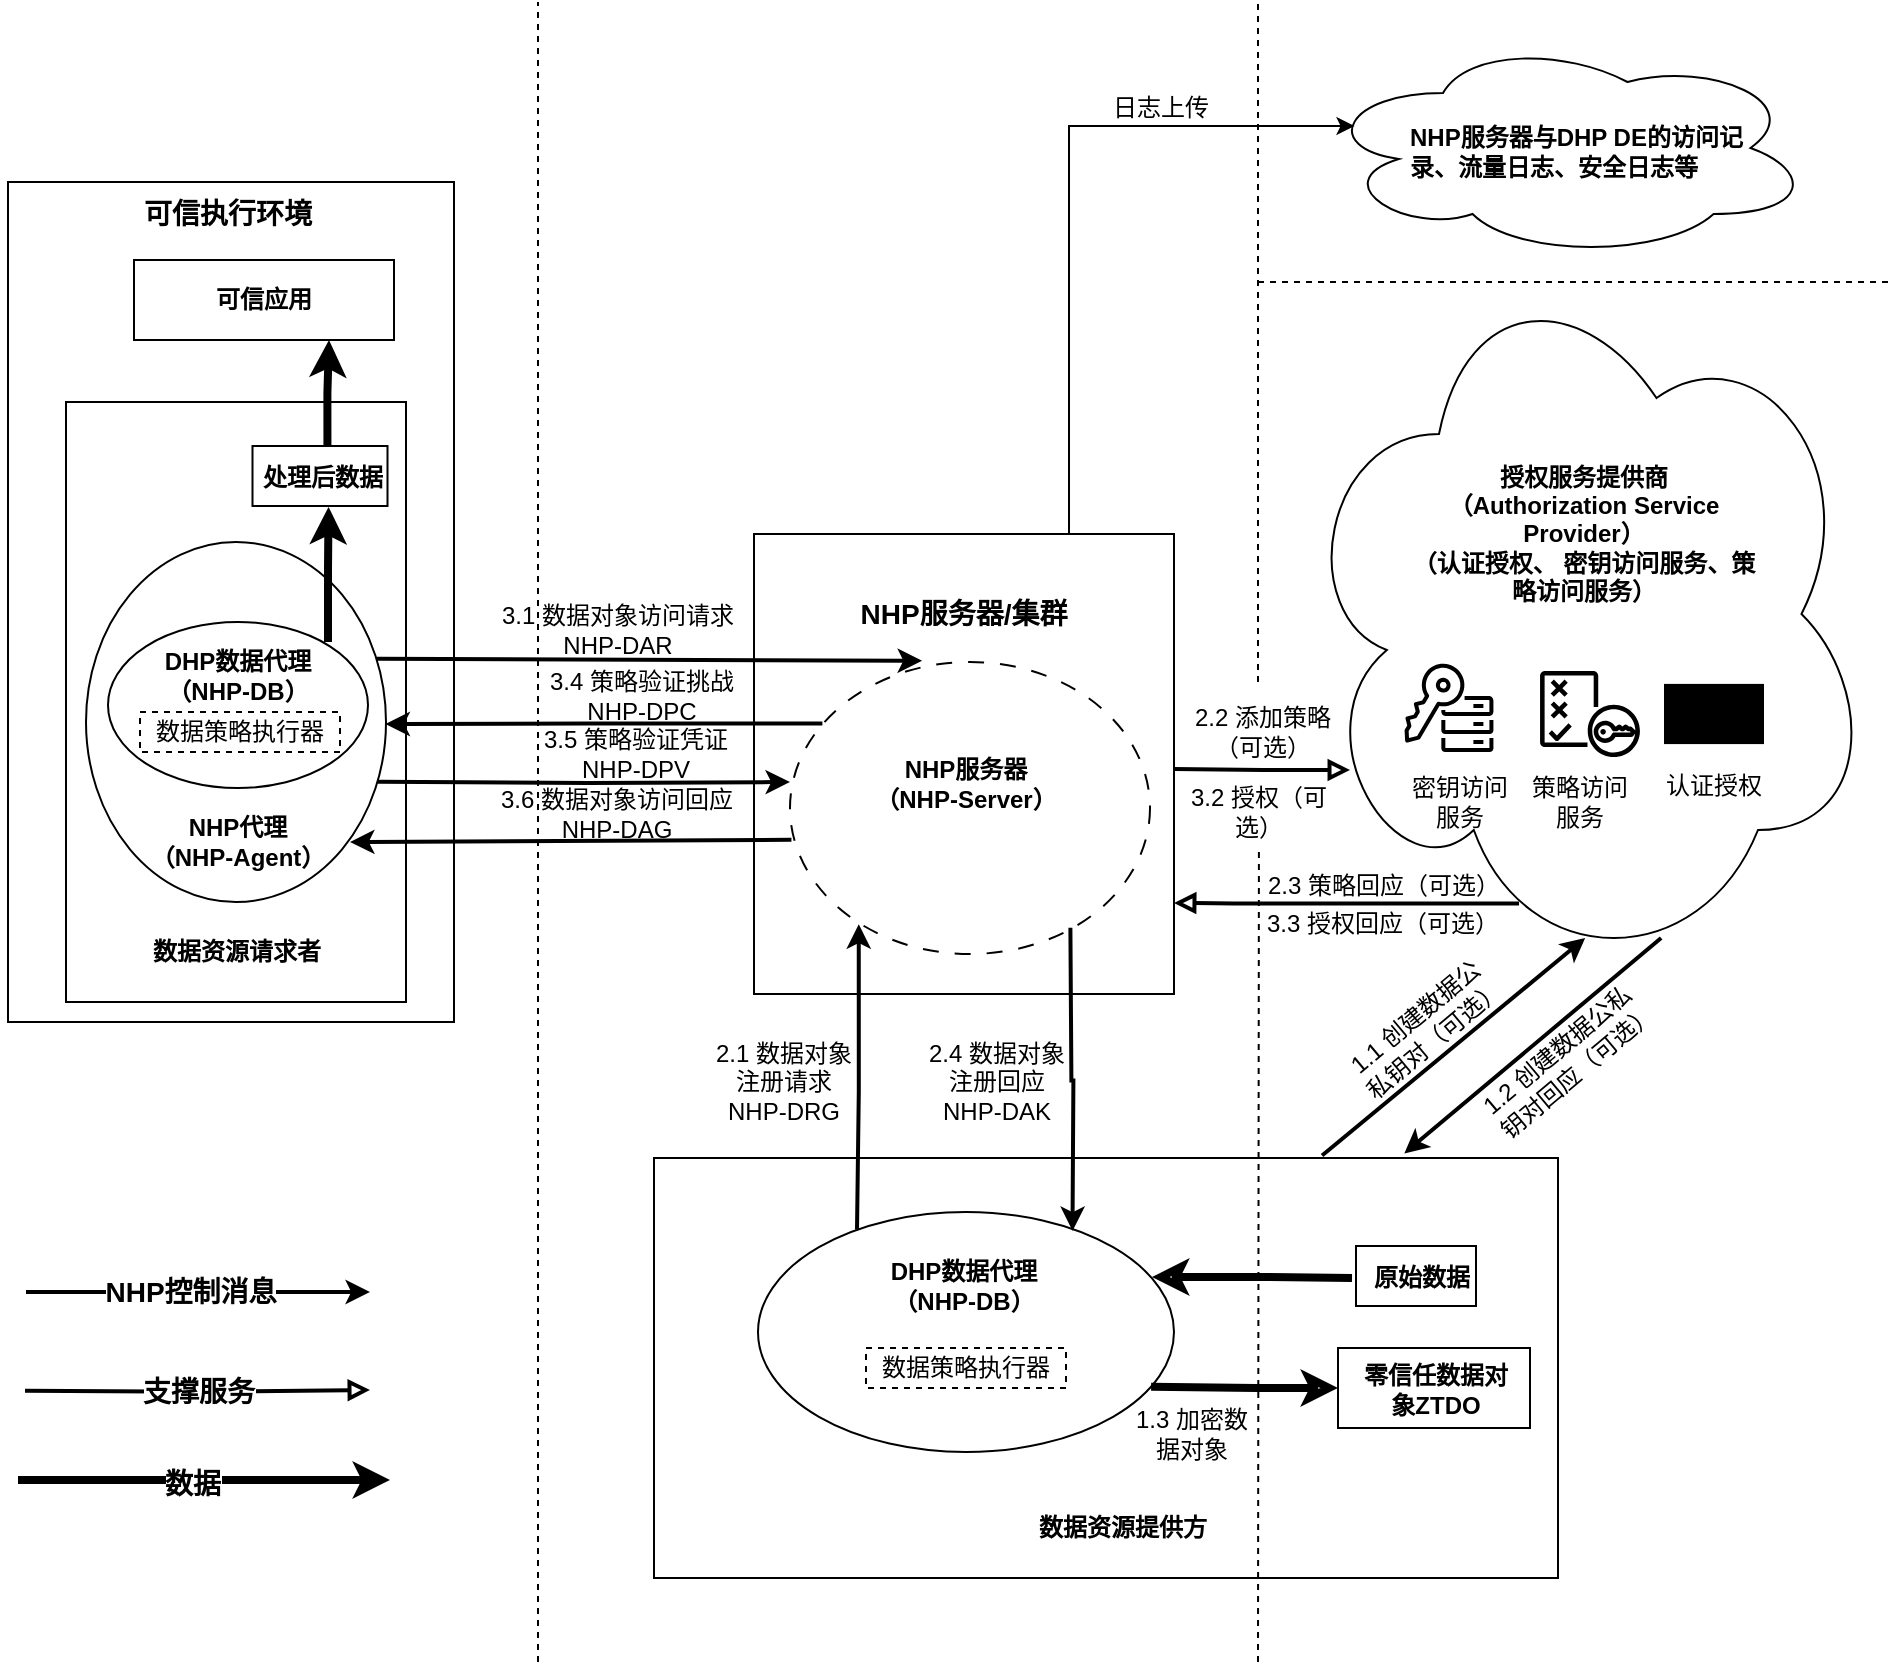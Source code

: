 <mxfile version="26.3.0">
  <diagram name="第 1 页" id="qHFYKtDAnqTjGrU_OHOG">
    <mxGraphModel dx="1554" dy="822" grid="1" gridSize="10" guides="1" tooltips="1" connect="1" arrows="1" fold="1" page="1" pageScale="1" pageWidth="3300" pageHeight="2339" math="0" shadow="0">
      <root>
        <mxCell id="0" />
        <mxCell id="1" parent="0" />
        <mxCell id="UsX5kfeknbiZO-hsTeYS-3" value="3.2 授权（可选）" style="text;html=1;align=center;verticalAlign=middle;whiteSpace=wrap;rounded=0;" parent="1" vertex="1">
          <mxGeometry x="927" y="514" width="74.97" height="41" as="geometry" />
        </mxCell>
        <mxCell id="00rbyf-99KH5G40TQg_o-24" value="" style="endArrow=none;dashed=1;html=1;rounded=0;" parent="1" edge="1">
          <mxGeometry width="50" height="50" relative="1" as="geometry">
            <mxPoint x="604" y="960" as="sourcePoint" />
            <mxPoint x="604" y="130" as="targetPoint" />
          </mxGeometry>
        </mxCell>
        <mxCell id="00rbyf-99KH5G40TQg_o-25" value="" style="rounded=0;whiteSpace=wrap;html=1;strokeWidth=1;fillColor=none;align=center;" parent="1" vertex="1">
          <mxGeometry x="712" y="396" width="210" height="230" as="geometry" />
        </mxCell>
        <mxCell id="00rbyf-99KH5G40TQg_o-26" value="&lt;b&gt;NHP服务器/集群&lt;/b&gt;" style="text;html=1;align=center;verticalAlign=middle;whiteSpace=wrap;rounded=0;fontSize=14;" parent="1" vertex="1">
          <mxGeometry x="762" y="421" width="110" height="30" as="geometry" />
        </mxCell>
        <mxCell id="00rbyf-99KH5G40TQg_o-27" value="" style="ellipse;whiteSpace=wrap;html=1;gradientColor=none;fillColor=none;dashed=1;dashPattern=8 8;" parent="1" vertex="1">
          <mxGeometry x="730" y="460" width="180" height="146" as="geometry" />
        </mxCell>
        <mxCell id="00rbyf-99KH5G40TQg_o-28" value="&lt;b&gt;NHP服务器&lt;/b&gt;&lt;div&gt;&lt;b&gt;（NHP-Server）&lt;/b&gt;&lt;/div&gt;" style="text;html=1;align=center;verticalAlign=middle;whiteSpace=wrap;rounded=0;" parent="1" vertex="1">
          <mxGeometry x="757.5" y="506" width="120" height="30" as="geometry" />
        </mxCell>
        <mxCell id="00rbyf-99KH5G40TQg_o-29" value="" style="endArrow=classic;startArrow=none;html=1;rounded=0;exitX=0.969;exitY=0.324;exitDx=0;exitDy=0;entryX=0.367;entryY=-0.004;entryDx=0;entryDy=0;entryPerimeter=0;strokeWidth=2;startFill=0;exitPerimeter=0;" parent="1" source="UxfDiZhfWIkGIpF8c-4R-3" target="00rbyf-99KH5G40TQg_o-27" edge="1">
          <mxGeometry width="50" height="50" relative="1" as="geometry">
            <mxPoint x="517.05" y="487.48" as="sourcePoint" />
            <mxPoint x="750.4" y="488.84" as="targetPoint" />
          </mxGeometry>
        </mxCell>
        <mxCell id="00rbyf-99KH5G40TQg_o-30" value="" style="endArrow=none;dashed=1;html=1;rounded=0;" parent="1" edge="1">
          <mxGeometry width="50" height="50" relative="1" as="geometry">
            <mxPoint x="964" y="470" as="sourcePoint" />
            <mxPoint x="964" y="130" as="targetPoint" />
          </mxGeometry>
        </mxCell>
        <mxCell id="00rbyf-99KH5G40TQg_o-31" value="" style="rounded=0;whiteSpace=wrap;html=1;strokeWidth=1;fillColor=none;align=center;" parent="1" vertex="1">
          <mxGeometry x="662" y="708" width="452" height="210" as="geometry" />
        </mxCell>
        <mxCell id="00rbyf-99KH5G40TQg_o-32" style="edgeStyle=orthogonalEdgeStyle;rounded=0;orthogonalLoop=1;jettySize=auto;html=1;exitX=0.947;exitY=0.271;exitDx=0;exitDy=0;entryX=0;entryY=0.5;entryDx=0;entryDy=0;exitPerimeter=0;strokeWidth=4;startArrow=classic;startFill=0;endArrow=none;" parent="1" source="UxfDiZhfWIkGIpF8c-4R-20" target="00rbyf-99KH5G40TQg_o-41" edge="1">
          <mxGeometry relative="1" as="geometry">
            <mxPoint x="914.72" y="767.6" as="sourcePoint" />
          </mxGeometry>
        </mxCell>
        <mxCell id="00rbyf-99KH5G40TQg_o-35" value="" style="group" parent="1" vertex="1" connectable="0">
          <mxGeometry x="1004" y="803" width="96" height="40" as="geometry" />
        </mxCell>
        <mxCell id="00rbyf-99KH5G40TQg_o-36" value="" style="rounded=0;whiteSpace=wrap;html=1;strokeWidth=1;fillColor=none;align=center;" parent="00rbyf-99KH5G40TQg_o-35" vertex="1">
          <mxGeometry width="96" height="40" as="geometry" />
        </mxCell>
        <mxCell id="00rbyf-99KH5G40TQg_o-37" value="&lt;b&gt;零信任数据对象ZTDO&lt;/b&gt;" style="text;html=1;align=center;verticalAlign=middle;whiteSpace=wrap;rounded=0;" parent="00rbyf-99KH5G40TQg_o-35" vertex="1">
          <mxGeometry x="7.2" y="9" width="84" height="24" as="geometry" />
        </mxCell>
        <mxCell id="00rbyf-99KH5G40TQg_o-38" value="" style="group" parent="1" vertex="1" connectable="0">
          <mxGeometry x="1014" y="752" width="70" height="30" as="geometry" />
        </mxCell>
        <mxCell id="00rbyf-99KH5G40TQg_o-39" value="" style="group" parent="00rbyf-99KH5G40TQg_o-38" vertex="1" connectable="0">
          <mxGeometry x="-3" width="70" height="30" as="geometry" />
        </mxCell>
        <mxCell id="00rbyf-99KH5G40TQg_o-40" value="" style="rounded=0;whiteSpace=wrap;html=1;strokeWidth=1;fillColor=none;align=center;" parent="00rbyf-99KH5G40TQg_o-39" vertex="1">
          <mxGeometry x="2" width="60" height="30" as="geometry" />
        </mxCell>
        <mxCell id="00rbyf-99KH5G40TQg_o-41" value="&lt;b&gt;原始数据&lt;/b&gt;" style="text;html=1;align=center;verticalAlign=middle;whiteSpace=wrap;rounded=0;" parent="00rbyf-99KH5G40TQg_o-39" vertex="1">
          <mxGeometry y="4" width="70" height="24" as="geometry" />
        </mxCell>
        <mxCell id="00rbyf-99KH5G40TQg_o-42" style="edgeStyle=orthogonalEdgeStyle;rounded=0;orthogonalLoop=1;jettySize=auto;html=1;exitX=0.5;exitY=1;exitDx=0;exitDy=0;" parent="1" source="00rbyf-99KH5G40TQg_o-31" target="00rbyf-99KH5G40TQg_o-31" edge="1">
          <mxGeometry relative="1" as="geometry" />
        </mxCell>
        <mxCell id="00rbyf-99KH5G40TQg_o-43" style="edgeStyle=orthogonalEdgeStyle;rounded=0;orthogonalLoop=1;jettySize=auto;html=1;exitX=0;exitY=0.5;exitDx=0;exitDy=0;entryX=0.945;entryY=0.728;entryDx=0;entryDy=0;entryPerimeter=0;strokeWidth=4;startArrow=classic;startFill=0;endArrow=none;" parent="1" source="00rbyf-99KH5G40TQg_o-36" target="UxfDiZhfWIkGIpF8c-4R-20" edge="1">
          <mxGeometry relative="1" as="geometry">
            <mxPoint x="903.904" y="823.04" as="targetPoint" />
          </mxGeometry>
        </mxCell>
        <mxCell id="00rbyf-99KH5G40TQg_o-44" value="&lt;b&gt;数据资源提供方&lt;/b&gt;" style="text;html=1;align=center;verticalAlign=middle;whiteSpace=wrap;rounded=0;" parent="1" vertex="1">
          <mxGeometry x="844" y="878" width="105" height="30" as="geometry" />
        </mxCell>
        <mxCell id="00rbyf-99KH5G40TQg_o-45" value="" style="ellipse;shape=cloud;whiteSpace=wrap;html=1;gradientColor=none;fillColor=none;" parent="1" vertex="1">
          <mxGeometry x="982" y="256" width="290" height="360" as="geometry" />
        </mxCell>
        <mxCell id="00rbyf-99KH5G40TQg_o-46" value="&lt;font&gt;&lt;b&gt;授权服务提供商&lt;/b&gt;&lt;/font&gt;&lt;div&gt;&lt;font&gt;&lt;b&gt;（Authorization Service Provider）&lt;/b&gt;&lt;/font&gt;&lt;/div&gt;&lt;div&gt;&lt;b&gt;（认证授权、 密钥访问服务、策略访问服务）&lt;/b&gt;&lt;/div&gt;" style="text;html=1;align=center;verticalAlign=middle;whiteSpace=wrap;rounded=0;" parent="1" vertex="1">
          <mxGeometry x="1037" y="336" width="180" height="120" as="geometry" />
        </mxCell>
        <mxCell id="00rbyf-99KH5G40TQg_o-47" value="认证授权" style="text;html=1;align=center;verticalAlign=middle;whiteSpace=wrap;rounded=0;" parent="1" vertex="1">
          <mxGeometry x="1162" y="507" width="60" height="30" as="geometry" />
        </mxCell>
        <mxCell id="00rbyf-99KH5G40TQg_o-48" value="" style="sketch=0;outlineConnect=0;fontColor=#232F3E;gradientColor=none;fillColor=light-dark(#000000, #61820b);strokeColor=none;dashed=0;verticalLabelPosition=bottom;verticalAlign=top;align=center;html=1;fontSize=12;fontStyle=0;aspect=fixed;pointerEvents=1;shape=mxgraph.aws4.policy;" parent="1" vertex="1">
          <mxGeometry x="1104.97" y="464.5" width="50.06" height="43" as="geometry" />
        </mxCell>
        <mxCell id="00rbyf-99KH5G40TQg_o-49" value="策略访问服务" style="text;html=1;align=center;verticalAlign=middle;whiteSpace=wrap;rounded=0;" parent="1" vertex="1">
          <mxGeometry x="1095.03" y="515" width="60" height="30" as="geometry" />
        </mxCell>
        <mxCell id="00rbyf-99KH5G40TQg_o-50" value="" style="sketch=0;verticalLabelPosition=bottom;sketch=0;aspect=fixed;html=1;verticalAlign=top;strokeColor=none;fillColor=#000000;align=center;outlineConnect=0;pointerEvents=1;shape=mxgraph.citrix2.citrix_federated_authentication_service2;" parent="1" vertex="1">
          <mxGeometry x="1167" y="470.95" width="50" height="30.095" as="geometry" />
        </mxCell>
        <mxCell id="00rbyf-99KH5G40TQg_o-51" value="" style="sketch=0;outlineConnect=0;fontColor=#232F3E;gradientColor=none;fillColor=#000000;strokeColor=none;dashed=0;verticalLabelPosition=bottom;verticalAlign=top;align=center;html=1;fontSize=12;fontStyle=0;aspect=fixed;pointerEvents=1;shape=mxgraph.aws4.key_management_service_external_key_store;" parent="1" vertex="1">
          <mxGeometry x="1037" y="460" width="45" height="45" as="geometry" />
        </mxCell>
        <mxCell id="00rbyf-99KH5G40TQg_o-52" value="密钥访问服务" style="text;html=1;align=center;verticalAlign=middle;whiteSpace=wrap;rounded=0;" parent="1" vertex="1">
          <mxGeometry x="1035.03" y="515" width="60" height="30" as="geometry" />
        </mxCell>
        <mxCell id="00rbyf-99KH5G40TQg_o-53" style="edgeStyle=orthogonalEdgeStyle;rounded=0;orthogonalLoop=1;jettySize=auto;html=1;exitX=1;exitY=0.75;exitDx=0;exitDy=0;endArrow=block;endFill=0;startArrow=none;startFill=0;strokeWidth=2;" parent="1" edge="1">
          <mxGeometry relative="1" as="geometry">
            <mxPoint x="922" y="513.5" as="sourcePoint" />
            <mxPoint x="1010" y="514" as="targetPoint" />
          </mxGeometry>
        </mxCell>
        <mxCell id="00rbyf-99KH5G40TQg_o-54" style="edgeStyle=orthogonalEdgeStyle;rounded=0;orthogonalLoop=1;jettySize=auto;html=1;exitX=0.965;exitY=0.305;exitDx=0;exitDy=0;exitPerimeter=0;strokeWidth=4;" parent="1" edge="1">
          <mxGeometry relative="1" as="geometry">
            <mxPoint x="344" y="869" as="sourcePoint" />
            <mxPoint x="530" y="869" as="targetPoint" />
          </mxGeometry>
        </mxCell>
        <mxCell id="00rbyf-99KH5G40TQg_o-55" value="&lt;font style=&quot;font-size: 14px;&quot;&gt;&lt;b style=&quot;&quot;&gt;数据&lt;/b&gt;&lt;/font&gt;" style="edgeLabel;html=1;align=center;verticalAlign=middle;resizable=0;points=[];" parent="00rbyf-99KH5G40TQg_o-54" vertex="1" connectable="0">
          <mxGeometry x="-0.065" y="-2" relative="1" as="geometry">
            <mxPoint as="offset" />
          </mxGeometry>
        </mxCell>
        <mxCell id="00rbyf-99KH5G40TQg_o-56" style="edgeStyle=orthogonalEdgeStyle;rounded=0;orthogonalLoop=1;jettySize=auto;html=1;exitX=1;exitY=0.75;exitDx=0;exitDy=0;endArrow=block;endFill=0;startArrow=none;startFill=0;strokeWidth=2;" parent="1" edge="1">
          <mxGeometry relative="1" as="geometry">
            <mxPoint x="347.5" y="824.37" as="sourcePoint" />
            <mxPoint x="520" y="824" as="targetPoint" />
          </mxGeometry>
        </mxCell>
        <mxCell id="00rbyf-99KH5G40TQg_o-57" value="&lt;font style=&quot;font-size: 14px;&quot;&gt;&lt;b&gt;支撑服务&lt;/b&gt;&lt;/font&gt;" style="edgeLabel;html=1;align=center;verticalAlign=middle;resizable=0;points=[];" parent="00rbyf-99KH5G40TQg_o-56" vertex="1" connectable="0">
          <mxGeometry x="-0.009" relative="1" as="geometry">
            <mxPoint x="1" as="offset" />
          </mxGeometry>
        </mxCell>
        <mxCell id="00rbyf-99KH5G40TQg_o-58" value="" style="endArrow=classic;startArrow=none;html=1;rounded=0;strokeWidth=2;startFill=0;" parent="1" edge="1">
          <mxGeometry width="50" height="50" relative="1" as="geometry">
            <mxPoint x="348" y="775" as="sourcePoint" />
            <mxPoint x="520" y="775" as="targetPoint" />
          </mxGeometry>
        </mxCell>
        <mxCell id="00rbyf-99KH5G40TQg_o-59" value="&lt;font style=&quot;font-size: 14px;&quot;&gt;&lt;b&gt;NHP控制消息&lt;/b&gt;&lt;/font&gt;" style="edgeLabel;html=1;align=center;verticalAlign=middle;resizable=0;points=[];" parent="00rbyf-99KH5G40TQg_o-58" vertex="1" connectable="0">
          <mxGeometry x="-0.053" relative="1" as="geometry">
            <mxPoint as="offset" />
          </mxGeometry>
        </mxCell>
        <mxCell id="00rbyf-99KH5G40TQg_o-63" style="edgeStyle=orthogonalEdgeStyle;rounded=0;orthogonalLoop=1;jettySize=auto;html=1;exitX=0.191;exitY=0.898;exitDx=0;exitDy=0;startArrow=classic;startFill=1;endArrow=none;strokeWidth=2;entryX=0.238;entryY=0.106;entryDx=0;entryDy=0;entryPerimeter=0;exitPerimeter=0;" parent="1" source="00rbyf-99KH5G40TQg_o-27" edge="1">
          <mxGeometry relative="1" as="geometry">
            <mxPoint x="750.34" y="603.325" as="sourcePoint" />
            <mxPoint x="763.504" y="743.72" as="targetPoint" />
          </mxGeometry>
        </mxCell>
        <mxCell id="00rbyf-99KH5G40TQg_o-64" style="edgeStyle=orthogonalEdgeStyle;rounded=0;orthogonalLoop=1;jettySize=auto;html=1;entryX=0.756;entryY=0.054;entryDx=0;entryDy=0;entryPerimeter=0;strokeWidth=2;exitX=0.148;exitY=0.866;exitDx=0;exitDy=0;exitPerimeter=0;" parent="1" edge="1">
          <mxGeometry relative="1" as="geometry">
            <mxPoint x="870.2" y="592.92" as="sourcePoint" />
            <mxPoint x="871.248" y="744.48" as="targetPoint" />
          </mxGeometry>
        </mxCell>
        <mxCell id="00rbyf-99KH5G40TQg_o-66" value="" style="ellipse;shape=cloud;whiteSpace=wrap;html=1;align=center;fillColor=none;" parent="1" vertex="1">
          <mxGeometry x="995.03" y="148" width="245.97" height="110" as="geometry" />
        </mxCell>
        <mxCell id="00rbyf-99KH5G40TQg_o-67" value="&lt;b&gt;NHP服务器与DHP DE的访问记录、流量日志、安全日志等&lt;/b&gt;" style="text;html=1;align=left;verticalAlign=middle;whiteSpace=wrap;rounded=0;" parent="1" vertex="1">
          <mxGeometry x="1038" y="190" width="176" height="30" as="geometry" />
        </mxCell>
        <mxCell id="00rbyf-99KH5G40TQg_o-68" value="" style="endArrow=none;dashed=1;html=1;rounded=0;" parent="1" edge="1">
          <mxGeometry width="50" height="50" relative="1" as="geometry">
            <mxPoint x="964" y="270" as="sourcePoint" />
            <mxPoint x="1280" y="270" as="targetPoint" />
          </mxGeometry>
        </mxCell>
        <mxCell id="00rbyf-99KH5G40TQg_o-69" style="edgeStyle=orthogonalEdgeStyle;rounded=0;orthogonalLoop=1;jettySize=auto;html=1;exitX=0.75;exitY=0;exitDx=0;exitDy=0;entryX=0.07;entryY=0.4;entryDx=0;entryDy=0;entryPerimeter=0;" parent="1" source="00rbyf-99KH5G40TQg_o-25" target="00rbyf-99KH5G40TQg_o-66" edge="1">
          <mxGeometry relative="1" as="geometry">
            <Array as="points">
              <mxPoint x="869" y="192" />
            </Array>
          </mxGeometry>
        </mxCell>
        <mxCell id="00rbyf-99KH5G40TQg_o-70" value="2.1 数据对象&lt;div&gt;注册请求&lt;/div&gt;&lt;div&gt;NHP-DRG&lt;/div&gt;" style="text;html=1;align=center;verticalAlign=middle;whiteSpace=wrap;rounded=0;" parent="1" vertex="1">
          <mxGeometry x="687.5" y="645" width="77.5" height="50" as="geometry" />
        </mxCell>
        <mxCell id="00rbyf-99KH5G40TQg_o-71" value="2.4 数据对象&lt;div&gt;注册回应&lt;/div&gt;&lt;div&gt;NHP-DAK&lt;/div&gt;" style="text;html=1;align=center;verticalAlign=middle;whiteSpace=wrap;rounded=0;" parent="1" vertex="1">
          <mxGeometry x="797" y="645" width="73" height="50" as="geometry" />
        </mxCell>
        <mxCell id="00rbyf-99KH5G40TQg_o-77" value="1.3 加密数据对象" style="text;html=1;align=center;verticalAlign=middle;whiteSpace=wrap;rounded=0;" parent="1" vertex="1">
          <mxGeometry x="901" y="826" width="60" height="39" as="geometry" />
        </mxCell>
        <mxCell id="sqAiBqklvVXKbnQl1pjI-5" value="3.1 数据对象访问请求&lt;div&gt;NHP-DAR&lt;/div&gt;" style="text;html=1;align=center;verticalAlign=middle;whiteSpace=wrap;rounded=0;" parent="1" vertex="1">
          <mxGeometry x="579" y="422" width="130" height="44" as="geometry" />
        </mxCell>
        <mxCell id="sqAiBqklvVXKbnQl1pjI-6" value="2.2 添加策略（可选）" style="text;html=1;align=center;verticalAlign=middle;whiteSpace=wrap;rounded=0;" parent="1" vertex="1">
          <mxGeometry x="929.03" y="474" width="74.97" height="41" as="geometry" />
        </mxCell>
        <mxCell id="UsX5kfeknbiZO-hsTeYS-1" value="日志上传" style="text;html=1;align=center;verticalAlign=middle;whiteSpace=wrap;rounded=0;" parent="1" vertex="1">
          <mxGeometry x="877.5" y="173" width="74.97" height="20" as="geometry" />
        </mxCell>
        <mxCell id="UsX5kfeknbiZO-hsTeYS-4" value="" style="endArrow=none;dashed=1;html=1;rounded=0;" parent="1" target="UsX5kfeknbiZO-hsTeYS-3" edge="1">
          <mxGeometry width="50" height="50" relative="1" as="geometry">
            <mxPoint x="964" y="960" as="sourcePoint" />
            <mxPoint x="965.464" y="533" as="targetPoint" />
          </mxGeometry>
        </mxCell>
        <mxCell id="UsX5kfeknbiZO-hsTeYS-7" value="" style="endArrow=classic;html=1;rounded=0;entryX=0.502;entryY=0.95;entryDx=0;entryDy=0;entryPerimeter=0;strokeWidth=2;exitX=0.739;exitY=-0.006;exitDx=0;exitDy=0;exitPerimeter=0;" parent="1" source="00rbyf-99KH5G40TQg_o-31" target="00rbyf-99KH5G40TQg_o-45" edge="1">
          <mxGeometry width="50" height="50" relative="1" as="geometry">
            <mxPoint x="990" y="710" as="sourcePoint" />
            <mxPoint x="1040" y="660" as="targetPoint" />
          </mxGeometry>
        </mxCell>
        <mxCell id="UsX5kfeknbiZO-hsTeYS-8" value="" style="endArrow=none;html=1;rounded=0;entryX=0.633;entryY=0.95;entryDx=0;entryDy=0;entryPerimeter=0;exitX=0.83;exitY=-0.011;exitDx=0;exitDy=0;exitPerimeter=0;startArrow=classic;startFill=1;strokeWidth=2;" parent="1" source="00rbyf-99KH5G40TQg_o-31" target="00rbyf-99KH5G40TQg_o-45" edge="1">
          <mxGeometry width="50" height="50" relative="1" as="geometry">
            <mxPoint x="1080" y="710" as="sourcePoint" />
            <mxPoint x="1130" y="660" as="targetPoint" />
          </mxGeometry>
        </mxCell>
        <mxCell id="UsX5kfeknbiZO-hsTeYS-9" value="1.1 创建数据公私钥对（可选）" style="text;html=1;align=center;verticalAlign=middle;whiteSpace=wrap;rounded=0;rotation=-40;" parent="1" vertex="1">
          <mxGeometry x="1003.14" y="627.88" width="88" height="29.43" as="geometry" />
        </mxCell>
        <mxCell id="UsX5kfeknbiZO-hsTeYS-10" value="" style="group" parent="1" vertex="1" connectable="0">
          <mxGeometry x="973" y="572" width="127" height="51" as="geometry" />
        </mxCell>
        <mxCell id="sqAiBqklvVXKbnQl1pjI-7" value="3.3 授权回应（可选）" style="text;html=1;align=center;verticalAlign=middle;whiteSpace=wrap;rounded=0;" parent="UsX5kfeknbiZO-hsTeYS-10" vertex="1">
          <mxGeometry x="-10" y="4" width="127" height="30" as="geometry" />
        </mxCell>
        <mxCell id="UsX5kfeknbiZO-hsTeYS-5" value="2.3 策略回应（可选）" style="text;html=1;align=center;verticalAlign=middle;whiteSpace=wrap;rounded=0;" parent="UsX5kfeknbiZO-hsTeYS-10" vertex="1">
          <mxGeometry x="-6" y="-15" width="120" height="30" as="geometry" />
        </mxCell>
        <mxCell id="00rbyf-99KH5G40TQg_o-65" style="edgeStyle=orthogonalEdgeStyle;rounded=0;orthogonalLoop=1;jettySize=auto;html=1;entryX=1;entryY=0.802;entryDx=0;entryDy=0;entryPerimeter=0;startArrow=none;startFill=0;strokeWidth=2;endArrow=block;endFill=0;exitX=0.388;exitY=0.902;exitDx=0;exitDy=0;exitPerimeter=0;" parent="1" source="00rbyf-99KH5G40TQg_o-45" target="00rbyf-99KH5G40TQg_o-25" edge="1">
          <mxGeometry relative="1" as="geometry">
            <mxPoint x="1100" y="581" as="sourcePoint" />
            <mxPoint x="923.05" y="581.48" as="targetPoint" />
          </mxGeometry>
        </mxCell>
        <mxCell id="UsX5kfeknbiZO-hsTeYS-11" value="1.2 创建数据公私钥对回应（可选）" style="text;html=1;align=center;verticalAlign=middle;whiteSpace=wrap;rounded=0;rotation=-40;" parent="1" vertex="1">
          <mxGeometry x="1069.51" y="645.7" width="95.97" height="27.63" as="geometry" />
        </mxCell>
        <mxCell id="9-dNmZstQ9wWbJkjLVU4-2" style="edgeStyle=orthogonalEdgeStyle;rounded=0;orthogonalLoop=1;jettySize=auto;html=1;strokeWidth=2;entryX=0.978;entryY=0.661;entryDx=0;entryDy=0;entryPerimeter=0;exitX=0.09;exitY=0.211;exitDx=0;exitDy=0;exitPerimeter=0;" parent="1" source="00rbyf-99KH5G40TQg_o-27" edge="1">
          <mxGeometry relative="1" as="geometry">
            <mxPoint x="740" y="491" as="sourcePoint" />
            <mxPoint x="527.7" y="490.98" as="targetPoint" />
          </mxGeometry>
        </mxCell>
        <mxCell id="9-dNmZstQ9wWbJkjLVU4-5" value="3.4 策略验证挑战&lt;div&gt;NHP-DPC&lt;/div&gt;" style="text;html=1;align=center;verticalAlign=middle;whiteSpace=wrap;rounded=0;" parent="1" vertex="1">
          <mxGeometry x="601" y="463.33" width="110" height="26.67" as="geometry" />
        </mxCell>
        <mxCell id="9-dNmZstQ9wWbJkjLVU4-6" value="3.5 策略验证凭证&lt;div&gt;NHP-DPV&lt;/div&gt;" style="text;html=1;align=center;verticalAlign=middle;whiteSpace=wrap;rounded=0;" parent="1" vertex="1">
          <mxGeometry x="598" y="493.16" width="110" height="26.67" as="geometry" />
        </mxCell>
        <mxCell id="9-dNmZstQ9wWbJkjLVU4-7" value="" style="endArrow=classic;startArrow=none;html=1;rounded=0;strokeWidth=2;startFill=0;exitX=0.004;exitY=0.609;exitDx=0;exitDy=0;exitPerimeter=0;" parent="1" source="00rbyf-99KH5G40TQg_o-27" edge="1">
          <mxGeometry width="50" height="50" relative="1" as="geometry">
            <mxPoint x="730" y="546" as="sourcePoint" />
            <mxPoint x="510" y="550" as="targetPoint" />
          </mxGeometry>
        </mxCell>
        <mxCell id="9-dNmZstQ9wWbJkjLVU4-8" value="3.6 数据对象访问回应&lt;div&gt;NHP-DAG&lt;/div&gt;" style="text;html=1;align=center;verticalAlign=middle;whiteSpace=wrap;rounded=0;" parent="1" vertex="1">
          <mxGeometry x="571.5" y="514" width="143" height="44" as="geometry" />
        </mxCell>
        <mxCell id="9-dNmZstQ9wWbJkjLVU4-9" style="edgeStyle=orthogonalEdgeStyle;rounded=0;orthogonalLoop=1;jettySize=auto;html=1;entryX=0.973;entryY=0.666;entryDx=0;entryDy=0;entryPerimeter=0;strokeWidth=2;endArrow=none;startFill=1;startArrow=classic;" parent="1" target="UxfDiZhfWIkGIpF8c-4R-3" edge="1">
          <mxGeometry relative="1" as="geometry">
            <mxPoint x="730" y="520" as="sourcePoint" />
            <mxPoint x="512.54" y="519.81" as="targetPoint" />
          </mxGeometry>
        </mxCell>
        <mxCell id="UxfDiZhfWIkGIpF8c-4R-1" value="" style="rounded=0;whiteSpace=wrap;html=1;strokeWidth=1;fillColor=none;align=center;" parent="1" vertex="1">
          <mxGeometry x="339" y="220" width="223" height="420" as="geometry" />
        </mxCell>
        <mxCell id="UxfDiZhfWIkGIpF8c-4R-2" value="" style="rounded=0;whiteSpace=wrap;html=1;strokeWidth=1;fillColor=none;align=center;" parent="1" vertex="1">
          <mxGeometry x="368" y="330" width="170" height="300" as="geometry" />
        </mxCell>
        <mxCell id="UxfDiZhfWIkGIpF8c-4R-3" value="" style="ellipse;whiteSpace=wrap;html=1;gradientColor=none;fillColor=none;" parent="1" vertex="1">
          <mxGeometry x="378" y="400" width="150" height="180" as="geometry" />
        </mxCell>
        <mxCell id="UxfDiZhfWIkGIpF8c-4R-4" value="&lt;b&gt;数据资源请求者&lt;/b&gt;" style="text;html=1;align=center;verticalAlign=middle;whiteSpace=wrap;rounded=0;" parent="1" vertex="1">
          <mxGeometry x="405.5" y="590" width="95" height="30" as="geometry" />
        </mxCell>
        <mxCell id="UxfDiZhfWIkGIpF8c-4R-5" value="&lt;b&gt;可信执行环境&lt;/b&gt;" style="text;html=1;align=center;verticalAlign=middle;whiteSpace=wrap;rounded=0;fontSize=14;" parent="1" vertex="1">
          <mxGeometry x="394" y="221" width="110" height="30" as="geometry" />
        </mxCell>
        <mxCell id="UxfDiZhfWIkGIpF8c-4R-6" value="" style="group" parent="1" vertex="1" connectable="0">
          <mxGeometry x="409" y="259" width="130" height="40" as="geometry" />
        </mxCell>
        <mxCell id="UxfDiZhfWIkGIpF8c-4R-7" value="" style="rounded=0;whiteSpace=wrap;html=1;strokeWidth=1;fillColor=none;align=center;" parent="UxfDiZhfWIkGIpF8c-4R-6" vertex="1">
          <mxGeometry x="-7" width="130" height="40" as="geometry" />
        </mxCell>
        <mxCell id="UxfDiZhfWIkGIpF8c-4R-8" value="&lt;b&gt;可信应用&lt;/b&gt;" style="text;html=1;align=center;verticalAlign=middle;whiteSpace=wrap;rounded=0;" parent="UxfDiZhfWIkGIpF8c-4R-6" vertex="1">
          <mxGeometry x="29.03" y="8" width="57.94" height="24" as="geometry" />
        </mxCell>
        <mxCell id="UxfDiZhfWIkGIpF8c-4R-9" value="" style="ellipse;whiteSpace=wrap;html=1;gradientColor=none;fillColor=none;" parent="1" vertex="1">
          <mxGeometry x="389" y="440" width="130" height="83" as="geometry" />
        </mxCell>
        <mxCell id="UxfDiZhfWIkGIpF8c-4R-10" value="&lt;b&gt;NHP代理&lt;/b&gt;&lt;div&gt;&lt;b&gt;（NHP-Agent）&lt;/b&gt;&lt;/div&gt;" style="text;html=1;align=center;verticalAlign=middle;whiteSpace=wrap;rounded=0;" parent="1" vertex="1">
          <mxGeometry x="393.5" y="535" width="120" height="30" as="geometry" />
        </mxCell>
        <mxCell id="UxfDiZhfWIkGIpF8c-4R-11" value="" style="group" parent="1" vertex="1" connectable="0">
          <mxGeometry x="450" y="352" width="90" height="40" as="geometry" />
        </mxCell>
        <mxCell id="UxfDiZhfWIkGIpF8c-4R-12" value="" style="group" parent="UxfDiZhfWIkGIpF8c-4R-11" vertex="1" connectable="0">
          <mxGeometry width="90" height="40" as="geometry" />
        </mxCell>
        <mxCell id="UxfDiZhfWIkGIpF8c-4R-13" value="" style="group" parent="UxfDiZhfWIkGIpF8c-4R-12" vertex="1" connectable="0">
          <mxGeometry x="6.75" width="78.75" height="30" as="geometry" />
        </mxCell>
        <mxCell id="UxfDiZhfWIkGIpF8c-4R-14" value="" style="rounded=0;whiteSpace=wrap;html=1;strokeWidth=1;fillColor=none;align=center;" parent="UxfDiZhfWIkGIpF8c-4R-13" vertex="1">
          <mxGeometry x="4.5" width="67.5" height="30" as="geometry" />
        </mxCell>
        <mxCell id="UxfDiZhfWIkGIpF8c-4R-15" value="&lt;b&gt;处理后数据&lt;/b&gt;" style="text;html=1;align=center;verticalAlign=middle;whiteSpace=wrap;rounded=0;" parent="UxfDiZhfWIkGIpF8c-4R-13" vertex="1">
          <mxGeometry y="4" width="78.75" height="24" as="geometry" />
        </mxCell>
        <mxCell id="UxfDiZhfWIkGIpF8c-4R-16" style="edgeStyle=orthogonalEdgeStyle;rounded=0;orthogonalLoop=1;jettySize=auto;html=1;strokeWidth=4;entryX=0.75;entryY=1;entryDx=0;entryDy=0;exitX=0.555;exitY=-0.003;exitDx=0;exitDy=0;exitPerimeter=0;" parent="1" source="UxfDiZhfWIkGIpF8c-4R-14" target="UxfDiZhfWIkGIpF8c-4R-7" edge="1">
          <mxGeometry relative="1" as="geometry">
            <mxPoint x="499" y="350" as="targetPoint" />
            <mxPoint x="500" y="352" as="sourcePoint" />
          </mxGeometry>
        </mxCell>
        <mxCell id="UxfDiZhfWIkGIpF8c-4R-17" value="数据策略执行器" style="rounded=0;whiteSpace=wrap;html=1;fillColor=none;dashed=1;" parent="1" vertex="1">
          <mxGeometry x="405" y="485" width="100" height="20" as="geometry" />
        </mxCell>
        <mxCell id="UxfDiZhfWIkGIpF8c-4R-18" style="edgeStyle=orthogonalEdgeStyle;rounded=0;orthogonalLoop=1;jettySize=auto;html=1;entryX=0.54;entryY=1.102;entryDx=0;entryDy=0;strokeWidth=4;exitX=0.875;exitY=0.077;exitDx=0;exitDy=0;exitPerimeter=0;entryPerimeter=0;" parent="1" source="UxfDiZhfWIkGIpF8c-4R-19" target="UxfDiZhfWIkGIpF8c-4R-15" edge="1">
          <mxGeometry relative="1" as="geometry">
            <Array as="points" />
            <mxPoint x="501" y="499.05" as="sourcePoint" />
            <mxPoint x="499" y="384.05" as="targetPoint" />
          </mxGeometry>
        </mxCell>
        <mxCell id="UxfDiZhfWIkGIpF8c-4R-19" value="&lt;b&gt;DHP数据代理&lt;/b&gt;&lt;div&gt;&lt;b&gt;（NHP-DB）&lt;/b&gt;&lt;/div&gt;" style="text;html=1;align=center;verticalAlign=middle;whiteSpace=wrap;rounded=0;" parent="1" vertex="1">
          <mxGeometry x="394" y="447" width="120" height="39" as="geometry" />
        </mxCell>
        <mxCell id="UxfDiZhfWIkGIpF8c-4R-20" value="" style="ellipse;whiteSpace=wrap;html=1;gradientColor=none;fillColor=none;" parent="1" vertex="1">
          <mxGeometry x="714" y="735" width="208" height="120" as="geometry" />
        </mxCell>
        <mxCell id="UxfDiZhfWIkGIpF8c-4R-21" value="&lt;b&gt;DHP数据代理&lt;/b&gt;&lt;div&gt;&lt;b&gt;（NHP-DB）&lt;/b&gt;&lt;/div&gt;" style="text;html=1;align=center;verticalAlign=middle;whiteSpace=wrap;rounded=0;" parent="1" vertex="1">
          <mxGeometry x="757" y="752" width="120" height="39" as="geometry" />
        </mxCell>
        <mxCell id="UxfDiZhfWIkGIpF8c-4R-22" value="数据策略执行器" style="rounded=0;whiteSpace=wrap;html=1;fillColor=none;dashed=1;" parent="1" vertex="1">
          <mxGeometry x="768" y="803" width="100" height="20" as="geometry" />
        </mxCell>
      </root>
    </mxGraphModel>
  </diagram>
</mxfile>
